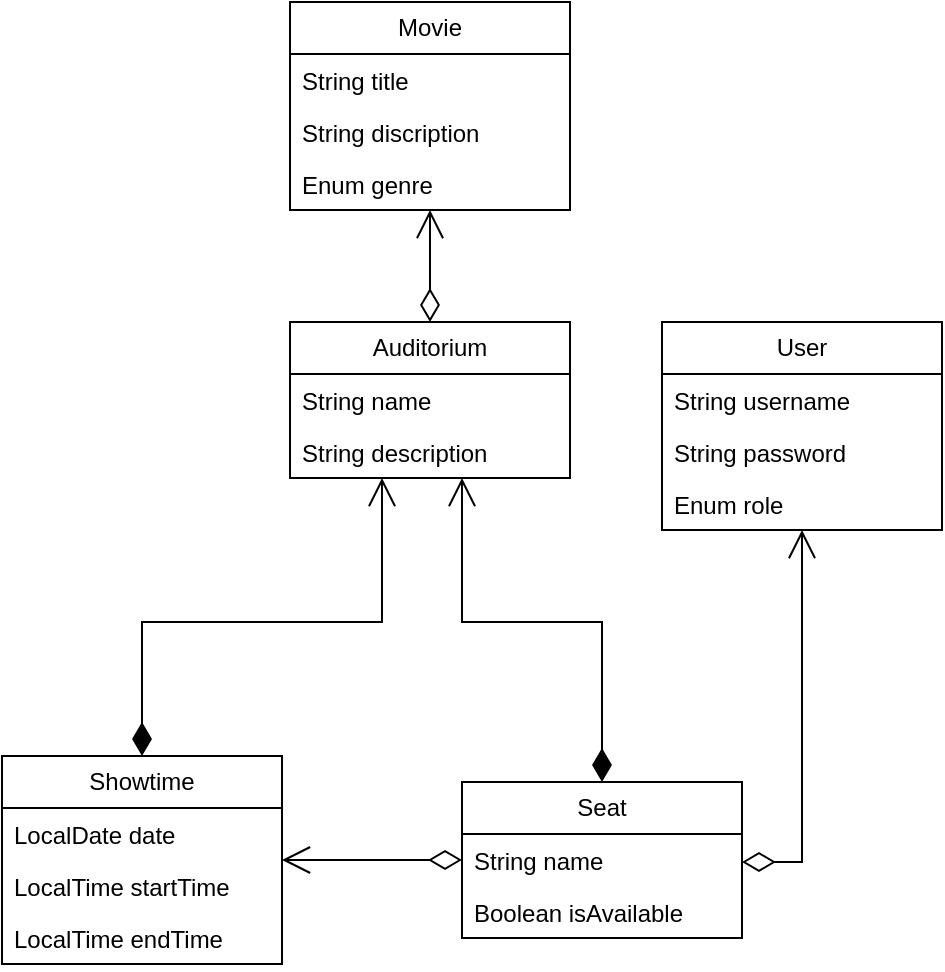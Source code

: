 <mxfile version="24.7.8">
  <diagram name="Page-1" id="gwqLFcgn4_kiRH6emox7">
    <mxGraphModel grid="1" page="1" gridSize="10" guides="1" tooltips="1" connect="1" arrows="1" fold="1" pageScale="1" pageWidth="827" pageHeight="1169" math="0" shadow="0">
      <root>
        <mxCell id="0" />
        <mxCell id="1" parent="0" />
        <mxCell id="I017j4WdFnSuCA6xGnbj-6" value="User" style="swimlane;fontStyle=0;childLayout=stackLayout;horizontal=1;startSize=26;fillColor=none;horizontalStack=0;resizeParent=1;resizeParentMax=0;resizeLast=0;collapsible=1;marginBottom=0;whiteSpace=wrap;html=1;" vertex="1" parent="1">
          <mxGeometry x="460" y="240" width="140" height="104" as="geometry" />
        </mxCell>
        <mxCell id="I017j4WdFnSuCA6xGnbj-7" value="String username" style="text;strokeColor=none;fillColor=none;align=left;verticalAlign=top;spacingLeft=4;spacingRight=4;overflow=hidden;rotatable=0;points=[[0,0.5],[1,0.5]];portConstraint=eastwest;whiteSpace=wrap;html=1;" vertex="1" parent="I017j4WdFnSuCA6xGnbj-6">
          <mxGeometry y="26" width="140" height="26" as="geometry" />
        </mxCell>
        <mxCell id="I017j4WdFnSuCA6xGnbj-8" value="String password" style="text;strokeColor=none;fillColor=none;align=left;verticalAlign=top;spacingLeft=4;spacingRight=4;overflow=hidden;rotatable=0;points=[[0,0.5],[1,0.5]];portConstraint=eastwest;whiteSpace=wrap;html=1;" vertex="1" parent="I017j4WdFnSuCA6xGnbj-6">
          <mxGeometry y="52" width="140" height="26" as="geometry" />
        </mxCell>
        <mxCell id="I017j4WdFnSuCA6xGnbj-9" value="Enum role" style="text;strokeColor=none;fillColor=none;align=left;verticalAlign=top;spacingLeft=4;spacingRight=4;overflow=hidden;rotatable=0;points=[[0,0.5],[1,0.5]];portConstraint=eastwest;whiteSpace=wrap;html=1;" vertex="1" parent="I017j4WdFnSuCA6xGnbj-6">
          <mxGeometry y="78" width="140" height="26" as="geometry" />
        </mxCell>
        <mxCell id="I017j4WdFnSuCA6xGnbj-10" value="Movie" style="swimlane;fontStyle=0;childLayout=stackLayout;horizontal=1;startSize=26;fillColor=none;horizontalStack=0;resizeParent=1;resizeParentMax=0;resizeLast=0;collapsible=1;marginBottom=0;whiteSpace=wrap;html=1;" vertex="1" parent="1">
          <mxGeometry x="274" y="80" width="140" height="104" as="geometry" />
        </mxCell>
        <mxCell id="I017j4WdFnSuCA6xGnbj-11" value="String title" style="text;strokeColor=none;fillColor=none;align=left;verticalAlign=top;spacingLeft=4;spacingRight=4;overflow=hidden;rotatable=0;points=[[0,0.5],[1,0.5]];portConstraint=eastwest;whiteSpace=wrap;html=1;" vertex="1" parent="I017j4WdFnSuCA6xGnbj-10">
          <mxGeometry y="26" width="140" height="26" as="geometry" />
        </mxCell>
        <mxCell id="I017j4WdFnSuCA6xGnbj-12" value="String discription" style="text;strokeColor=none;fillColor=none;align=left;verticalAlign=top;spacingLeft=4;spacingRight=4;overflow=hidden;rotatable=0;points=[[0,0.5],[1,0.5]];portConstraint=eastwest;whiteSpace=wrap;html=1;" vertex="1" parent="I017j4WdFnSuCA6xGnbj-10">
          <mxGeometry y="52" width="140" height="26" as="geometry" />
        </mxCell>
        <mxCell id="I017j4WdFnSuCA6xGnbj-13" value="Enum genre" style="text;strokeColor=none;fillColor=none;align=left;verticalAlign=top;spacingLeft=4;spacingRight=4;overflow=hidden;rotatable=0;points=[[0,0.5],[1,0.5]];portConstraint=eastwest;whiteSpace=wrap;html=1;" vertex="1" parent="I017j4WdFnSuCA6xGnbj-10">
          <mxGeometry y="78" width="140" height="26" as="geometry" />
        </mxCell>
        <mxCell id="I017j4WdFnSuCA6xGnbj-14" value="Auditorium" style="swimlane;fontStyle=0;childLayout=stackLayout;horizontal=1;startSize=26;fillColor=none;horizontalStack=0;resizeParent=1;resizeParentMax=0;resizeLast=0;collapsible=1;marginBottom=0;whiteSpace=wrap;html=1;" vertex="1" parent="1">
          <mxGeometry x="274" y="240" width="140" height="78" as="geometry" />
        </mxCell>
        <mxCell id="I017j4WdFnSuCA6xGnbj-15" value="String name" style="text;strokeColor=none;fillColor=none;align=left;verticalAlign=top;spacingLeft=4;spacingRight=4;overflow=hidden;rotatable=0;points=[[0,0.5],[1,0.5]];portConstraint=eastwest;whiteSpace=wrap;html=1;" vertex="1" parent="I017j4WdFnSuCA6xGnbj-14">
          <mxGeometry y="26" width="140" height="26" as="geometry" />
        </mxCell>
        <mxCell id="I017j4WdFnSuCA6xGnbj-40" value="String description" style="text;strokeColor=none;fillColor=none;align=left;verticalAlign=top;spacingLeft=4;spacingRight=4;overflow=hidden;rotatable=0;points=[[0,0.5],[1,0.5]];portConstraint=eastwest;whiteSpace=wrap;html=1;" vertex="1" parent="I017j4WdFnSuCA6xGnbj-14">
          <mxGeometry y="52" width="140" height="26" as="geometry" />
        </mxCell>
        <mxCell id="I017j4WdFnSuCA6xGnbj-18" value="Seat" style="swimlane;fontStyle=0;childLayout=stackLayout;horizontal=1;startSize=26;fillColor=none;horizontalStack=0;resizeParent=1;resizeParentMax=0;resizeLast=0;collapsible=1;marginBottom=0;whiteSpace=wrap;html=1;" vertex="1" parent="1">
          <mxGeometry x="360" y="470" width="140" height="78" as="geometry" />
        </mxCell>
        <mxCell id="I017j4WdFnSuCA6xGnbj-19" value="String name" style="text;strokeColor=none;fillColor=none;align=left;verticalAlign=top;spacingLeft=4;spacingRight=4;overflow=hidden;rotatable=0;points=[[0,0.5],[1,0.5]];portConstraint=eastwest;whiteSpace=wrap;html=1;" vertex="1" parent="I017j4WdFnSuCA6xGnbj-18">
          <mxGeometry y="26" width="140" height="26" as="geometry" />
        </mxCell>
        <mxCell id="I017j4WdFnSuCA6xGnbj-20" value="Boolean isAvailable" style="text;strokeColor=none;fillColor=none;align=left;verticalAlign=top;spacingLeft=4;spacingRight=4;overflow=hidden;rotatable=0;points=[[0,0.5],[1,0.5]];portConstraint=eastwest;whiteSpace=wrap;html=1;" vertex="1" parent="I017j4WdFnSuCA6xGnbj-18">
          <mxGeometry y="52" width="140" height="26" as="geometry" />
        </mxCell>
        <mxCell id="I017j4WdFnSuCA6xGnbj-26" value="" style="endArrow=open;html=1;endSize=12;startArrow=diamondThin;startSize=14;startFill=0;edgeStyle=orthogonalEdgeStyle;rounded=0;" edge="1" parent="1" source="I017j4WdFnSuCA6xGnbj-18" target="I017j4WdFnSuCA6xGnbj-6">
          <mxGeometry relative="1" as="geometry">
            <mxPoint x="330" y="640" as="sourcePoint" />
            <mxPoint x="490" y="640" as="targetPoint" />
            <Array as="points">
              <mxPoint x="530" y="510" />
            </Array>
          </mxGeometry>
        </mxCell>
        <mxCell id="I017j4WdFnSuCA6xGnbj-29" value="" style="endArrow=open;html=1;endSize=12;startArrow=diamondThin;startSize=14;startFill=1;edgeStyle=orthogonalEdgeStyle;align=left;verticalAlign=bottom;rounded=0;exitX=0.5;exitY=0;exitDx=0;exitDy=0;" edge="1" parent="1" source="I017j4WdFnSuCA6xGnbj-18" target="I017j4WdFnSuCA6xGnbj-14">
          <mxGeometry x="-0.744" y="-20" relative="1" as="geometry">
            <mxPoint x="330" y="590" as="sourcePoint" />
            <mxPoint x="490" y="590" as="targetPoint" />
            <mxPoint as="offset" />
            <Array as="points">
              <mxPoint x="430" y="390" />
              <mxPoint x="360" y="390" />
            </Array>
          </mxGeometry>
        </mxCell>
        <mxCell id="I017j4WdFnSuCA6xGnbj-33" value="Showtime" style="swimlane;fontStyle=0;childLayout=stackLayout;horizontal=1;startSize=26;fillColor=none;horizontalStack=0;resizeParent=1;resizeParentMax=0;resizeLast=0;collapsible=1;marginBottom=0;whiteSpace=wrap;html=1;" vertex="1" parent="1">
          <mxGeometry x="130" y="457" width="140" height="104" as="geometry" />
        </mxCell>
        <mxCell id="I017j4WdFnSuCA6xGnbj-34" value="LocalDate date" style="text;strokeColor=none;fillColor=none;align=left;verticalAlign=top;spacingLeft=4;spacingRight=4;overflow=hidden;rotatable=0;points=[[0,0.5],[1,0.5]];portConstraint=eastwest;whiteSpace=wrap;html=1;" vertex="1" parent="I017j4WdFnSuCA6xGnbj-33">
          <mxGeometry y="26" width="140" height="26" as="geometry" />
        </mxCell>
        <mxCell id="I017j4WdFnSuCA6xGnbj-35" value="LocalTime startTime" style="text;strokeColor=none;fillColor=none;align=left;verticalAlign=top;spacingLeft=4;spacingRight=4;overflow=hidden;rotatable=0;points=[[0,0.5],[1,0.5]];portConstraint=eastwest;whiteSpace=wrap;html=1;" vertex="1" parent="I017j4WdFnSuCA6xGnbj-33">
          <mxGeometry y="52" width="140" height="26" as="geometry" />
        </mxCell>
        <mxCell id="I017j4WdFnSuCA6xGnbj-36" value="LocalTime endTime" style="text;strokeColor=none;fillColor=none;align=left;verticalAlign=top;spacingLeft=4;spacingRight=4;overflow=hidden;rotatable=0;points=[[0,0.5],[1,0.5]];portConstraint=eastwest;whiteSpace=wrap;html=1;" vertex="1" parent="I017j4WdFnSuCA6xGnbj-33">
          <mxGeometry y="78" width="140" height="26" as="geometry" />
        </mxCell>
        <mxCell id="I017j4WdFnSuCA6xGnbj-47" value="" style="endArrow=open;html=1;endSize=12;startArrow=diamondThin;startSize=14;startFill=0;edgeStyle=orthogonalEdgeStyle;rounded=0;" edge="1" parent="1" source="I017j4WdFnSuCA6xGnbj-18" target="I017j4WdFnSuCA6xGnbj-33">
          <mxGeometry relative="1" as="geometry">
            <mxPoint x="330" y="500" as="sourcePoint" />
            <mxPoint x="490" y="500" as="targetPoint" />
          </mxGeometry>
        </mxCell>
        <mxCell id="kwryUVHWfDmZjww07aBs-1" value="" style="endArrow=open;html=1;endSize=12;startArrow=diamondThin;startSize=14;startFill=0;edgeStyle=orthogonalEdgeStyle;rounded=0;" edge="1" parent="1" source="I017j4WdFnSuCA6xGnbj-14" target="I017j4WdFnSuCA6xGnbj-10">
          <mxGeometry relative="1" as="geometry">
            <mxPoint x="330" y="480" as="sourcePoint" />
            <mxPoint x="490" y="480" as="targetPoint" />
          </mxGeometry>
        </mxCell>
        <mxCell id="kwryUVHWfDmZjww07aBs-4" value="" style="endArrow=open;html=1;endSize=12;startArrow=diamondThin;startSize=14;startFill=1;edgeStyle=orthogonalEdgeStyle;align=left;verticalAlign=bottom;rounded=0;" edge="1" parent="1" source="I017j4WdFnSuCA6xGnbj-33" target="I017j4WdFnSuCA6xGnbj-14">
          <mxGeometry x="-1" y="3" relative="1" as="geometry">
            <mxPoint x="180" y="380" as="sourcePoint" />
            <mxPoint x="340" y="380" as="targetPoint" />
            <Array as="points">
              <mxPoint x="200" y="390" />
              <mxPoint x="320" y="390" />
            </Array>
          </mxGeometry>
        </mxCell>
      </root>
    </mxGraphModel>
  </diagram>
</mxfile>
